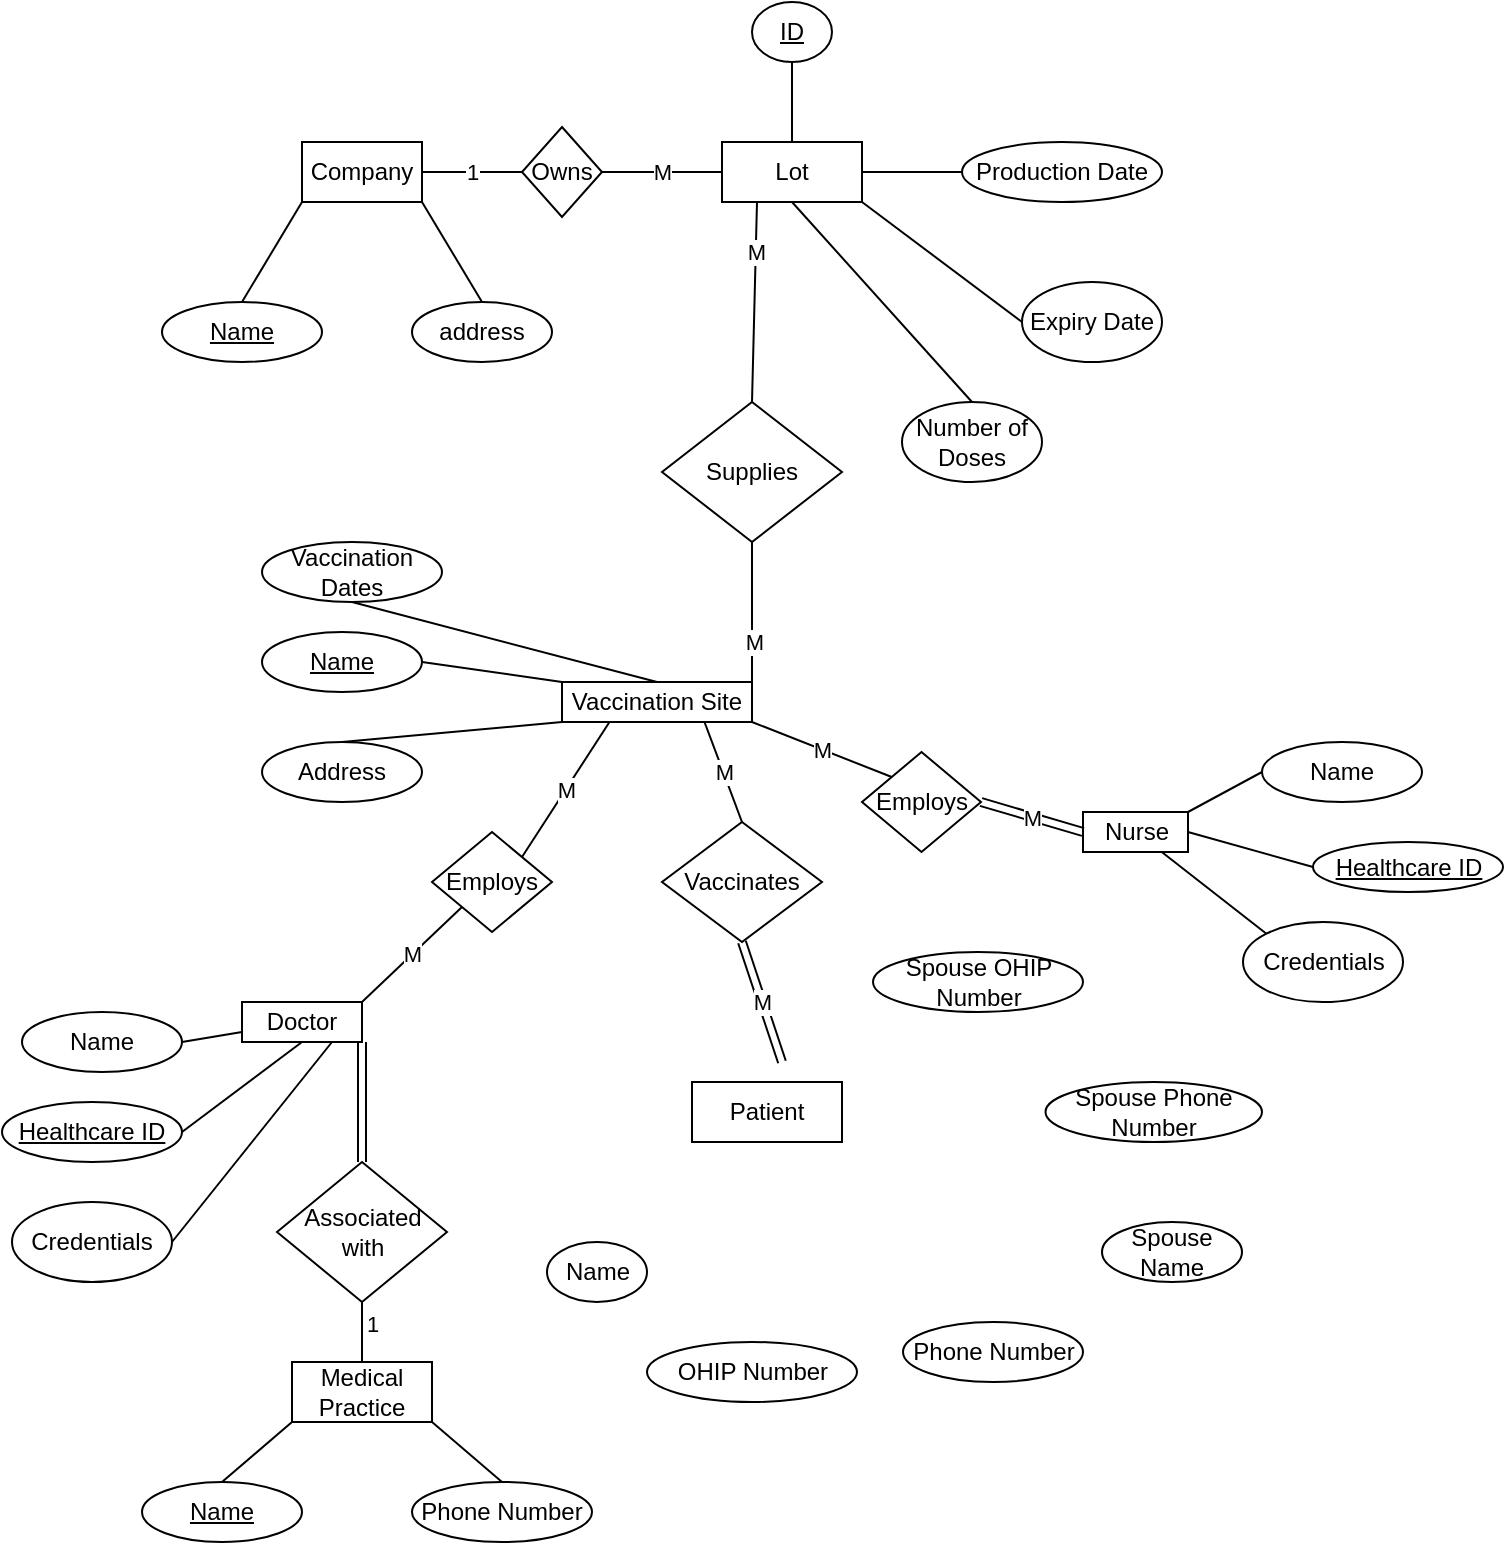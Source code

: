 <mxfile version="16.4.5" type="github">
  <diagram id="R2lEEEUBdFMjLlhIrx00" name="Page-1">
    <mxGraphModel dx="2352" dy="802" grid="1" gridSize="10" guides="1" tooltips="1" connect="1" arrows="1" fold="1" page="1" pageScale="1" pageWidth="850" pageHeight="1100" math="0" shadow="0" extFonts="Permanent Marker^https://fonts.googleapis.com/css?family=Permanent+Marker">
      <root>
        <mxCell id="0" />
        <mxCell id="1" parent="0" />
        <mxCell id="A8UlO8RGgryLHVH7YJOI-1" value="Company" style="rounded=0;whiteSpace=wrap;html=1;" vertex="1" parent="1">
          <mxGeometry x="20" y="90" width="60" height="30" as="geometry" />
        </mxCell>
        <mxCell id="A8UlO8RGgryLHVH7YJOI-2" value="Owns" style="rhombus;whiteSpace=wrap;html=1;" vertex="1" parent="1">
          <mxGeometry x="130" y="82.5" width="40" height="45" as="geometry" />
        </mxCell>
        <mxCell id="A8UlO8RGgryLHVH7YJOI-3" value="Lot" style="rounded=0;whiteSpace=wrap;html=1;" vertex="1" parent="1">
          <mxGeometry x="230" y="90" width="70" height="30" as="geometry" />
        </mxCell>
        <mxCell id="A8UlO8RGgryLHVH7YJOI-4" value="&lt;u&gt;ID&lt;/u&gt;" style="ellipse;whiteSpace=wrap;html=1;" vertex="1" parent="1">
          <mxGeometry x="245" y="20" width="40" height="30" as="geometry" />
        </mxCell>
        <mxCell id="A8UlO8RGgryLHVH7YJOI-6" value="Production Date" style="ellipse;whiteSpace=wrap;html=1;" vertex="1" parent="1">
          <mxGeometry x="350" y="90" width="100" height="30" as="geometry" />
        </mxCell>
        <mxCell id="A8UlO8RGgryLHVH7YJOI-7" value="Expiry Date" style="ellipse;whiteSpace=wrap;html=1;" vertex="1" parent="1">
          <mxGeometry x="380" y="160" width="70" height="40" as="geometry" />
        </mxCell>
        <mxCell id="A8UlO8RGgryLHVH7YJOI-8" value="Number of Doses" style="ellipse;whiteSpace=wrap;html=1;" vertex="1" parent="1">
          <mxGeometry x="320" y="220" width="70" height="40" as="geometry" />
        </mxCell>
        <mxCell id="A8UlO8RGgryLHVH7YJOI-9" value="Vaccination Site" style="rounded=0;whiteSpace=wrap;html=1;" vertex="1" parent="1">
          <mxGeometry x="150" y="360" width="95" height="20" as="geometry" />
        </mxCell>
        <mxCell id="A8UlO8RGgryLHVH7YJOI-10" value="OHIP Number" style="ellipse;whiteSpace=wrap;html=1;" vertex="1" parent="1">
          <mxGeometry x="192.5" y="690" width="105" height="30" as="geometry" />
        </mxCell>
        <mxCell id="A8UlO8RGgryLHVH7YJOI-11" value="Name" style="ellipse;whiteSpace=wrap;html=1;" vertex="1" parent="1">
          <mxGeometry x="142.5" y="640" width="50" height="30" as="geometry" />
        </mxCell>
        <mxCell id="A8UlO8RGgryLHVH7YJOI-12" value="Phone Number" style="ellipse;whiteSpace=wrap;html=1;" vertex="1" parent="1">
          <mxGeometry x="320.5" y="680" width="90" height="30" as="geometry" />
        </mxCell>
        <mxCell id="A8UlO8RGgryLHVH7YJOI-18" value="Spouse OHIP Number" style="ellipse;whiteSpace=wrap;html=1;" vertex="1" parent="1">
          <mxGeometry x="305.5" y="495" width="105" height="30" as="geometry" />
        </mxCell>
        <mxCell id="A8UlO8RGgryLHVH7YJOI-20" value="Spouse Name" style="ellipse;whiteSpace=wrap;html=1;" vertex="1" parent="1">
          <mxGeometry x="420" y="630" width="70" height="30" as="geometry" />
        </mxCell>
        <mxCell id="A8UlO8RGgryLHVH7YJOI-21" value="Spouse Phone Number" style="ellipse;whiteSpace=wrap;html=1;" vertex="1" parent="1">
          <mxGeometry x="391.75" y="560" width="108.25" height="30" as="geometry" />
        </mxCell>
        <mxCell id="A8UlO8RGgryLHVH7YJOI-22" value="&lt;u&gt;Name&lt;/u&gt;" style="ellipse;whiteSpace=wrap;html=1;strokeWidth=1;" vertex="1" parent="1">
          <mxGeometry y="335" width="80" height="30" as="geometry" />
        </mxCell>
        <mxCell id="A8UlO8RGgryLHVH7YJOI-24" value="Name" style="ellipse;whiteSpace=wrap;html=1;strokeWidth=1;" vertex="1" parent="1">
          <mxGeometry x="500" y="390" width="80" height="30" as="geometry" />
        </mxCell>
        <mxCell id="A8UlO8RGgryLHVH7YJOI-25" value="&lt;u&gt;Healthcare ID&lt;/u&gt;" style="ellipse;whiteSpace=wrap;html=1;strokeWidth=1;" vertex="1" parent="1">
          <mxGeometry x="-130" y="570" width="90" height="30" as="geometry" />
        </mxCell>
        <mxCell id="A8UlO8RGgryLHVH7YJOI-26" value="Credentials" style="ellipse;whiteSpace=wrap;html=1;strokeWidth=1;" vertex="1" parent="1">
          <mxGeometry x="-125" y="620" width="80" height="40" as="geometry" />
        </mxCell>
        <mxCell id="A8UlO8RGgryLHVH7YJOI-29" value="1" style="endArrow=none;html=1;rounded=0;exitX=1;exitY=0.5;exitDx=0;exitDy=0;entryX=0;entryY=0.5;entryDx=0;entryDy=0;" edge="1" parent="1" source="A8UlO8RGgryLHVH7YJOI-1" target="A8UlO8RGgryLHVH7YJOI-2">
          <mxGeometry width="50" height="50" relative="1" as="geometry">
            <mxPoint x="190" y="340" as="sourcePoint" />
            <mxPoint x="240" y="290" as="targetPoint" />
          </mxGeometry>
        </mxCell>
        <mxCell id="A8UlO8RGgryLHVH7YJOI-30" value="M" style="endArrow=none;html=1;rounded=0;entryX=1;entryY=0.5;entryDx=0;entryDy=0;exitX=0;exitY=0.5;exitDx=0;exitDy=0;" edge="1" parent="1" source="A8UlO8RGgryLHVH7YJOI-3" target="A8UlO8RGgryLHVH7YJOI-2">
          <mxGeometry width="50" height="50" relative="1" as="geometry">
            <mxPoint x="190" y="340" as="sourcePoint" />
            <mxPoint x="240" y="290" as="targetPoint" />
          </mxGeometry>
        </mxCell>
        <mxCell id="A8UlO8RGgryLHVH7YJOI-31" value="&lt;u&gt;Name&lt;/u&gt;" style="ellipse;whiteSpace=wrap;html=1;strokeWidth=1;" vertex="1" parent="1">
          <mxGeometry x="-50" y="170" width="80" height="30" as="geometry" />
        </mxCell>
        <mxCell id="A8UlO8RGgryLHVH7YJOI-32" value="address" style="ellipse;whiteSpace=wrap;html=1;strokeWidth=1;" vertex="1" parent="1">
          <mxGeometry x="75" y="170" width="70" height="30" as="geometry" />
        </mxCell>
        <mxCell id="A8UlO8RGgryLHVH7YJOI-33" value="" style="endArrow=none;html=1;rounded=0;entryX=0;entryY=1;entryDx=0;entryDy=0;exitX=0.5;exitY=0;exitDx=0;exitDy=0;" edge="1" parent="1" source="A8UlO8RGgryLHVH7YJOI-31" target="A8UlO8RGgryLHVH7YJOI-1">
          <mxGeometry width="50" height="50" relative="1" as="geometry">
            <mxPoint x="100" y="210" as="sourcePoint" />
            <mxPoint x="150" y="160" as="targetPoint" />
          </mxGeometry>
        </mxCell>
        <mxCell id="A8UlO8RGgryLHVH7YJOI-34" value="" style="endArrow=none;html=1;rounded=0;entryX=1;entryY=1;entryDx=0;entryDy=0;exitX=0.5;exitY=0;exitDx=0;exitDy=0;" edge="1" parent="1" source="A8UlO8RGgryLHVH7YJOI-32" target="A8UlO8RGgryLHVH7YJOI-1">
          <mxGeometry width="50" height="50" relative="1" as="geometry">
            <mxPoint x="100" y="210" as="sourcePoint" />
            <mxPoint x="150" y="160" as="targetPoint" />
          </mxGeometry>
        </mxCell>
        <mxCell id="A8UlO8RGgryLHVH7YJOI-35" value="" style="endArrow=none;html=1;rounded=0;entryX=0.5;entryY=1;entryDx=0;entryDy=0;exitX=0.5;exitY=0;exitDx=0;exitDy=0;" edge="1" parent="1" source="A8UlO8RGgryLHVH7YJOI-3" target="A8UlO8RGgryLHVH7YJOI-4">
          <mxGeometry width="50" height="50" relative="1" as="geometry">
            <mxPoint x="220" y="230" as="sourcePoint" />
            <mxPoint x="270" y="180" as="targetPoint" />
          </mxGeometry>
        </mxCell>
        <mxCell id="A8UlO8RGgryLHVH7YJOI-36" value="" style="endArrow=none;html=1;rounded=0;entryX=0;entryY=0.5;entryDx=0;entryDy=0;exitX=1;exitY=0.5;exitDx=0;exitDy=0;" edge="1" parent="1" source="A8UlO8RGgryLHVH7YJOI-3" target="A8UlO8RGgryLHVH7YJOI-6">
          <mxGeometry width="50" height="50" relative="1" as="geometry">
            <mxPoint x="290" y="210" as="sourcePoint" />
            <mxPoint x="340" y="160" as="targetPoint" />
          </mxGeometry>
        </mxCell>
        <mxCell id="A8UlO8RGgryLHVH7YJOI-37" value="" style="endArrow=none;html=1;rounded=0;entryX=0;entryY=0.5;entryDx=0;entryDy=0;exitX=1;exitY=1;exitDx=0;exitDy=0;" edge="1" parent="1" source="A8UlO8RGgryLHVH7YJOI-3" target="A8UlO8RGgryLHVH7YJOI-7">
          <mxGeometry width="50" height="50" relative="1" as="geometry">
            <mxPoint x="290" y="210" as="sourcePoint" />
            <mxPoint x="340" y="160" as="targetPoint" />
          </mxGeometry>
        </mxCell>
        <mxCell id="A8UlO8RGgryLHVH7YJOI-38" value="" style="endArrow=none;html=1;rounded=0;exitX=0.5;exitY=0;exitDx=0;exitDy=0;entryX=0.5;entryY=1;entryDx=0;entryDy=0;" edge="1" parent="1" source="A8UlO8RGgryLHVH7YJOI-8" target="A8UlO8RGgryLHVH7YJOI-3">
          <mxGeometry width="50" height="50" relative="1" as="geometry">
            <mxPoint x="290" y="210" as="sourcePoint" />
            <mxPoint x="340" y="160" as="targetPoint" />
          </mxGeometry>
        </mxCell>
        <mxCell id="A8UlO8RGgryLHVH7YJOI-40" value="Address" style="ellipse;whiteSpace=wrap;html=1;strokeWidth=1;" vertex="1" parent="1">
          <mxGeometry y="390" width="80" height="30" as="geometry" />
        </mxCell>
        <mxCell id="A8UlO8RGgryLHVH7YJOI-43" value="Vaccination Dates" style="ellipse;whiteSpace=wrap;html=1;shadow=0;strokeWidth=1;" vertex="1" parent="1">
          <mxGeometry y="290" width="90" height="30" as="geometry" />
        </mxCell>
        <mxCell id="A8UlO8RGgryLHVH7YJOI-44" value="" style="endArrow=none;html=1;rounded=0;entryX=0.25;entryY=1;entryDx=0;entryDy=0;exitX=0.5;exitY=0;exitDx=0;exitDy=0;startArrow=none;" edge="1" parent="1" source="A8UlO8RGgryLHVH7YJOI-51" target="A8UlO8RGgryLHVH7YJOI-3">
          <mxGeometry width="50" height="50" relative="1" as="geometry">
            <mxPoint x="240" y="350" as="sourcePoint" />
            <mxPoint x="290" y="300" as="targetPoint" />
          </mxGeometry>
        </mxCell>
        <mxCell id="A8UlO8RGgryLHVH7YJOI-46" value="M" style="edgeLabel;html=1;align=center;verticalAlign=middle;resizable=0;points=[];" vertex="1" connectable="0" parent="A8UlO8RGgryLHVH7YJOI-44">
          <mxGeometry x="0.495" relative="1" as="geometry">
            <mxPoint as="offset" />
          </mxGeometry>
        </mxCell>
        <mxCell id="A8UlO8RGgryLHVH7YJOI-48" value="" style="endArrow=none;html=1;rounded=0;exitX=0.5;exitY=0;exitDx=0;exitDy=0;entryX=0.5;entryY=1;entryDx=0;entryDy=0;" edge="1" parent="1" source="A8UlO8RGgryLHVH7YJOI-9" target="A8UlO8RGgryLHVH7YJOI-43">
          <mxGeometry width="50" height="50" relative="1" as="geometry">
            <mxPoint x="120" y="330" as="sourcePoint" />
            <mxPoint x="170" y="280" as="targetPoint" />
          </mxGeometry>
        </mxCell>
        <mxCell id="A8UlO8RGgryLHVH7YJOI-49" value="" style="endArrow=none;html=1;rounded=0;exitX=0;exitY=0;exitDx=0;exitDy=0;entryX=1;entryY=0.5;entryDx=0;entryDy=0;" edge="1" parent="1" source="A8UlO8RGgryLHVH7YJOI-9" target="A8UlO8RGgryLHVH7YJOI-22">
          <mxGeometry width="50" height="50" relative="1" as="geometry">
            <mxPoint x="120" y="330" as="sourcePoint" />
            <mxPoint x="170" y="280" as="targetPoint" />
          </mxGeometry>
        </mxCell>
        <mxCell id="A8UlO8RGgryLHVH7YJOI-50" value="" style="endArrow=none;html=1;rounded=0;exitX=0.5;exitY=0;exitDx=0;exitDy=0;entryX=0;entryY=1;entryDx=0;entryDy=0;" edge="1" parent="1" source="A8UlO8RGgryLHVH7YJOI-40" target="A8UlO8RGgryLHVH7YJOI-9">
          <mxGeometry width="50" height="50" relative="1" as="geometry">
            <mxPoint x="120" y="330" as="sourcePoint" />
            <mxPoint x="170" y="280" as="targetPoint" />
          </mxGeometry>
        </mxCell>
        <mxCell id="A8UlO8RGgryLHVH7YJOI-51" value="Supplies" style="rhombus;whiteSpace=wrap;html=1;shadow=0;strokeWidth=1;" vertex="1" parent="1">
          <mxGeometry x="200" y="220" width="90" height="70" as="geometry" />
        </mxCell>
        <mxCell id="A8UlO8RGgryLHVH7YJOI-52" value="" style="endArrow=none;html=1;rounded=0;entryX=0.5;entryY=1;entryDx=0;entryDy=0;exitX=1;exitY=0;exitDx=0;exitDy=0;" edge="1" parent="1" source="A8UlO8RGgryLHVH7YJOI-9" target="A8UlO8RGgryLHVH7YJOI-51">
          <mxGeometry width="50" height="50" relative="1" as="geometry">
            <mxPoint x="197.5" y="340.0" as="sourcePoint" />
            <mxPoint x="247.5" y="120" as="targetPoint" />
          </mxGeometry>
        </mxCell>
        <mxCell id="A8UlO8RGgryLHVH7YJOI-54" value="M" style="edgeLabel;html=1;align=center;verticalAlign=middle;resizable=0;points=[];" vertex="1" connectable="0" parent="A8UlO8RGgryLHVH7YJOI-52">
          <mxGeometry x="-0.412" y="-1" relative="1" as="geometry">
            <mxPoint as="offset" />
          </mxGeometry>
        </mxCell>
        <mxCell id="A8UlO8RGgryLHVH7YJOI-55" value="Doctor" style="rounded=0;whiteSpace=wrap;html=1;shadow=0;strokeWidth=1;" vertex="1" parent="1">
          <mxGeometry x="-10" y="520" width="60" height="20" as="geometry" />
        </mxCell>
        <mxCell id="A8UlO8RGgryLHVH7YJOI-56" value="Nurse" style="rounded=0;whiteSpace=wrap;html=1;shadow=0;strokeWidth=1;" vertex="1" parent="1">
          <mxGeometry x="410.5" y="425" width="52.5" height="20" as="geometry" />
        </mxCell>
        <mxCell id="A8UlO8RGgryLHVH7YJOI-57" value="M" style="endArrow=none;html=1;rounded=0;exitX=1;exitY=0;exitDx=0;exitDy=0;entryX=0.25;entryY=1;entryDx=0;entryDy=0;startArrow=none;" edge="1" parent="1" source="A8UlO8RGgryLHVH7YJOI-59" target="A8UlO8RGgryLHVH7YJOI-9">
          <mxGeometry width="50" height="50" relative="1" as="geometry">
            <mxPoint x="170" y="550" as="sourcePoint" />
            <mxPoint x="220" y="500" as="targetPoint" />
          </mxGeometry>
        </mxCell>
        <mxCell id="A8UlO8RGgryLHVH7YJOI-59" value="Employs" style="rhombus;whiteSpace=wrap;html=1;shadow=0;strokeWidth=1;" vertex="1" parent="1">
          <mxGeometry x="85" y="435" width="60" height="50" as="geometry" />
        </mxCell>
        <mxCell id="A8UlO8RGgryLHVH7YJOI-60" value="M" style="endArrow=none;html=1;rounded=0;exitX=1;exitY=0;exitDx=0;exitDy=0;entryX=0;entryY=1;entryDx=0;entryDy=0;" edge="1" parent="1" source="A8UlO8RGgryLHVH7YJOI-55" target="A8UlO8RGgryLHVH7YJOI-59">
          <mxGeometry width="50" height="50" relative="1" as="geometry">
            <mxPoint x="50" y="520" as="sourcePoint" />
            <mxPoint x="70" y="480" as="targetPoint" />
          </mxGeometry>
        </mxCell>
        <mxCell id="A8UlO8RGgryLHVH7YJOI-61" value="M" style="endArrow=none;html=1;rounded=0;entryX=1;entryY=1;entryDx=0;entryDy=0;exitX=0;exitY=0;exitDx=0;exitDy=0;" edge="1" parent="1" source="A8UlO8RGgryLHVH7YJOI-62" target="A8UlO8RGgryLHVH7YJOI-9">
          <mxGeometry width="50" height="50" relative="1" as="geometry">
            <mxPoint x="245" y="420" as="sourcePoint" />
            <mxPoint x="260" y="390" as="targetPoint" />
          </mxGeometry>
        </mxCell>
        <mxCell id="A8UlO8RGgryLHVH7YJOI-62" value="Employs" style="rhombus;whiteSpace=wrap;html=1;shadow=0;strokeWidth=1;" vertex="1" parent="1">
          <mxGeometry x="300" y="395" width="59.5" height="50" as="geometry" />
        </mxCell>
        <mxCell id="A8UlO8RGgryLHVH7YJOI-63" value="M" style="endArrow=none;html=1;rounded=0;exitX=0;exitY=0.5;exitDx=0;exitDy=0;entryX=1;entryY=0.5;entryDx=0;entryDy=0;shape=link;" edge="1" parent="1" source="A8UlO8RGgryLHVH7YJOI-56" target="A8UlO8RGgryLHVH7YJOI-62">
          <mxGeometry width="50" height="50" relative="1" as="geometry">
            <mxPoint x="372.5" y="295" as="sourcePoint" />
            <mxPoint x="400" y="350" as="targetPoint" />
          </mxGeometry>
        </mxCell>
        <mxCell id="A8UlO8RGgryLHVH7YJOI-65" value="" style="endArrow=none;html=1;rounded=0;exitX=1;exitY=0.5;exitDx=0;exitDy=0;entryX=0.5;entryY=1;entryDx=0;entryDy=0;" edge="1" parent="1" source="A8UlO8RGgryLHVH7YJOI-25" target="A8UlO8RGgryLHVH7YJOI-55">
          <mxGeometry width="50" height="50" relative="1" as="geometry">
            <mxPoint x="10" y="530" as="sourcePoint" />
            <mxPoint x="60" y="480" as="targetPoint" />
          </mxGeometry>
        </mxCell>
        <mxCell id="A8UlO8RGgryLHVH7YJOI-66" value="" style="endArrow=none;html=1;rounded=0;exitX=1;exitY=0.5;exitDx=0;exitDy=0;entryX=0.75;entryY=1;entryDx=0;entryDy=0;" edge="1" parent="1" source="A8UlO8RGgryLHVH7YJOI-26" target="A8UlO8RGgryLHVH7YJOI-55">
          <mxGeometry width="50" height="50" relative="1" as="geometry">
            <mxPoint x="40" y="540" as="sourcePoint" />
            <mxPoint x="90" y="490" as="targetPoint" />
          </mxGeometry>
        </mxCell>
        <mxCell id="A8UlO8RGgryLHVH7YJOI-67" value="Name" style="ellipse;whiteSpace=wrap;html=1;strokeWidth=1;" vertex="1" parent="1">
          <mxGeometry x="-120" y="525" width="80" height="30" as="geometry" />
        </mxCell>
        <mxCell id="A8UlO8RGgryLHVH7YJOI-68" value="&lt;u&gt;Healthcare ID&lt;/u&gt;" style="ellipse;whiteSpace=wrap;html=1;strokeWidth=1;" vertex="1" parent="1">
          <mxGeometry x="525.5" y="440" width="95" height="25" as="geometry" />
        </mxCell>
        <mxCell id="A8UlO8RGgryLHVH7YJOI-69" value="Credentials" style="ellipse;whiteSpace=wrap;html=1;strokeWidth=1;" vertex="1" parent="1">
          <mxGeometry x="490.5" y="480" width="80" height="40" as="geometry" />
        </mxCell>
        <mxCell id="A8UlO8RGgryLHVH7YJOI-70" value="" style="endArrow=none;html=1;rounded=0;exitX=0;exitY=0.5;exitDx=0;exitDy=0;entryX=1;entryY=0;entryDx=0;entryDy=0;" edge="1" parent="1" source="A8UlO8RGgryLHVH7YJOI-24" target="A8UlO8RGgryLHVH7YJOI-56">
          <mxGeometry width="50" height="50" relative="1" as="geometry">
            <mxPoint x="342.5" y="425" as="sourcePoint" />
            <mxPoint x="392.5" y="375" as="targetPoint" />
          </mxGeometry>
        </mxCell>
        <mxCell id="A8UlO8RGgryLHVH7YJOI-71" value="" style="endArrow=none;html=1;rounded=0;exitX=0;exitY=0.5;exitDx=0;exitDy=0;entryX=1;entryY=0.5;entryDx=0;entryDy=0;" edge="1" parent="1" source="A8UlO8RGgryLHVH7YJOI-68" target="A8UlO8RGgryLHVH7YJOI-56">
          <mxGeometry width="50" height="50" relative="1" as="geometry">
            <mxPoint x="342.5" y="425" as="sourcePoint" />
            <mxPoint x="392.5" y="375" as="targetPoint" />
          </mxGeometry>
        </mxCell>
        <mxCell id="A8UlO8RGgryLHVH7YJOI-72" value="" style="endArrow=none;html=1;rounded=0;exitX=0;exitY=0;exitDx=0;exitDy=0;entryX=0.75;entryY=1;entryDx=0;entryDy=0;" edge="1" parent="1" source="A8UlO8RGgryLHVH7YJOI-69" target="A8UlO8RGgryLHVH7YJOI-56">
          <mxGeometry width="50" height="50" relative="1" as="geometry">
            <mxPoint x="342.5" y="425" as="sourcePoint" />
            <mxPoint x="392.5" y="375" as="targetPoint" />
          </mxGeometry>
        </mxCell>
        <mxCell id="A8UlO8RGgryLHVH7YJOI-73" value="" style="endArrow=none;html=1;rounded=0;exitX=1;exitY=0.5;exitDx=0;exitDy=0;entryX=0;entryY=0.75;entryDx=0;entryDy=0;" edge="1" parent="1" source="A8UlO8RGgryLHVH7YJOI-67" target="A8UlO8RGgryLHVH7YJOI-55">
          <mxGeometry width="50" height="50" relative="1" as="geometry">
            <mxPoint x="60" y="640" as="sourcePoint" />
            <mxPoint x="110" y="590" as="targetPoint" />
          </mxGeometry>
        </mxCell>
        <mxCell id="A8UlO8RGgryLHVH7YJOI-75" value="Medical Practice" style="rounded=0;whiteSpace=wrap;html=1;shadow=0;strokeWidth=1;" vertex="1" parent="1">
          <mxGeometry x="15" y="700" width="70" height="30" as="geometry" />
        </mxCell>
        <mxCell id="A8UlO8RGgryLHVH7YJOI-76" value="" style="endArrow=none;html=1;rounded=0;exitX=0.5;exitY=0;exitDx=0;exitDy=0;entryX=0.5;entryY=1;entryDx=0;entryDy=0;" edge="1" parent="1" source="A8UlO8RGgryLHVH7YJOI-75" target="A8UlO8RGgryLHVH7YJOI-77">
          <mxGeometry width="50" height="50" relative="1" as="geometry">
            <mxPoint x="30" y="660" as="sourcePoint" />
            <mxPoint x="80" y="610" as="targetPoint" />
          </mxGeometry>
        </mxCell>
        <mxCell id="A8UlO8RGgryLHVH7YJOI-79" value="1" style="edgeLabel;html=1;align=center;verticalAlign=middle;resizable=0;points=[];" vertex="1" connectable="0" parent="A8UlO8RGgryLHVH7YJOI-76">
          <mxGeometry x="-0.727" y="-3" relative="1" as="geometry">
            <mxPoint x="2" y="-15" as="offset" />
          </mxGeometry>
        </mxCell>
        <mxCell id="A8UlO8RGgryLHVH7YJOI-77" value="Associated with" style="rhombus;whiteSpace=wrap;html=1;shadow=0;strokeWidth=1;" vertex="1" parent="1">
          <mxGeometry x="7.5" y="600" width="85" height="70" as="geometry" />
        </mxCell>
        <mxCell id="A8UlO8RGgryLHVH7YJOI-81" value="&lt;u&gt;Name&lt;/u&gt;" style="ellipse;whiteSpace=wrap;html=1;strokeWidth=1;" vertex="1" parent="1">
          <mxGeometry x="-60" y="760" width="80" height="30" as="geometry" />
        </mxCell>
        <mxCell id="A8UlO8RGgryLHVH7YJOI-82" value="Phone Number" style="ellipse;whiteSpace=wrap;html=1;" vertex="1" parent="1">
          <mxGeometry x="75" y="760" width="90" height="30" as="geometry" />
        </mxCell>
        <mxCell id="A8UlO8RGgryLHVH7YJOI-83" value="" style="endArrow=none;html=1;rounded=0;exitX=0.5;exitY=0;exitDx=0;exitDy=0;entryX=0;entryY=1;entryDx=0;entryDy=0;" edge="1" parent="1" source="A8UlO8RGgryLHVH7YJOI-81" target="A8UlO8RGgryLHVH7YJOI-75">
          <mxGeometry width="50" height="50" relative="1" as="geometry">
            <mxPoint x="110" y="650" as="sourcePoint" />
            <mxPoint x="160" y="600" as="targetPoint" />
          </mxGeometry>
        </mxCell>
        <mxCell id="A8UlO8RGgryLHVH7YJOI-84" value="" style="endArrow=none;html=1;rounded=0;exitX=0.5;exitY=0;exitDx=0;exitDy=0;entryX=1;entryY=1;entryDx=0;entryDy=0;" edge="1" parent="1" source="A8UlO8RGgryLHVH7YJOI-82" target="A8UlO8RGgryLHVH7YJOI-75">
          <mxGeometry width="50" height="50" relative="1" as="geometry">
            <mxPoint x="110" y="650" as="sourcePoint" />
            <mxPoint x="160" y="600" as="targetPoint" />
          </mxGeometry>
        </mxCell>
        <mxCell id="A8UlO8RGgryLHVH7YJOI-86" value="M" style="endArrow=none;html=1;rounded=0;exitX=0.5;exitY=1;exitDx=0;exitDy=0;entryX=0.5;entryY=0;entryDx=0;entryDy=0;startArrow=none;shape=link;" edge="1" parent="1" source="A8UlO8RGgryLHVH7YJOI-87">
          <mxGeometry relative="1" as="geometry">
            <mxPoint x="230" y="430" as="sourcePoint" />
            <mxPoint x="260" y="550" as="targetPoint" />
          </mxGeometry>
        </mxCell>
        <mxCell id="A8UlO8RGgryLHVH7YJOI-87" value="Vaccinates" style="shape=rhombus;perimeter=rhombusPerimeter;whiteSpace=wrap;html=1;align=center;shadow=0;strokeWidth=1;" vertex="1" parent="1">
          <mxGeometry x="200" y="430" width="80" height="60" as="geometry" />
        </mxCell>
        <mxCell id="A8UlO8RGgryLHVH7YJOI-88" value="M" style="endArrow=none;html=1;rounded=0;exitX=0.75;exitY=1;exitDx=0;exitDy=0;entryX=0.5;entryY=0;entryDx=0;entryDy=0;" edge="1" parent="1" source="A8UlO8RGgryLHVH7YJOI-9" target="A8UlO8RGgryLHVH7YJOI-87">
          <mxGeometry relative="1" as="geometry">
            <mxPoint x="221.25" y="380" as="sourcePoint" />
            <mxPoint x="270" y="530" as="targetPoint" />
          </mxGeometry>
        </mxCell>
        <mxCell id="A8UlO8RGgryLHVH7YJOI-93" value="" style="endArrow=none;html=1;rounded=0;shape=link;exitX=0.5;exitY=0;exitDx=0;exitDy=0;entryX=1;entryY=1;entryDx=0;entryDy=0;" edge="1" parent="1" source="A8UlO8RGgryLHVH7YJOI-77" target="A8UlO8RGgryLHVH7YJOI-55">
          <mxGeometry width="50" height="50" relative="1" as="geometry">
            <mxPoint x="150" y="570" as="sourcePoint" />
            <mxPoint x="200" y="520" as="targetPoint" />
          </mxGeometry>
        </mxCell>
        <mxCell id="A8UlO8RGgryLHVH7YJOI-95" value="Patient" style="rounded=0;whiteSpace=wrap;html=1;shadow=0;strokeWidth=1;" vertex="1" parent="1">
          <mxGeometry x="215" y="560" width="75" height="30" as="geometry" />
        </mxCell>
      </root>
    </mxGraphModel>
  </diagram>
</mxfile>
